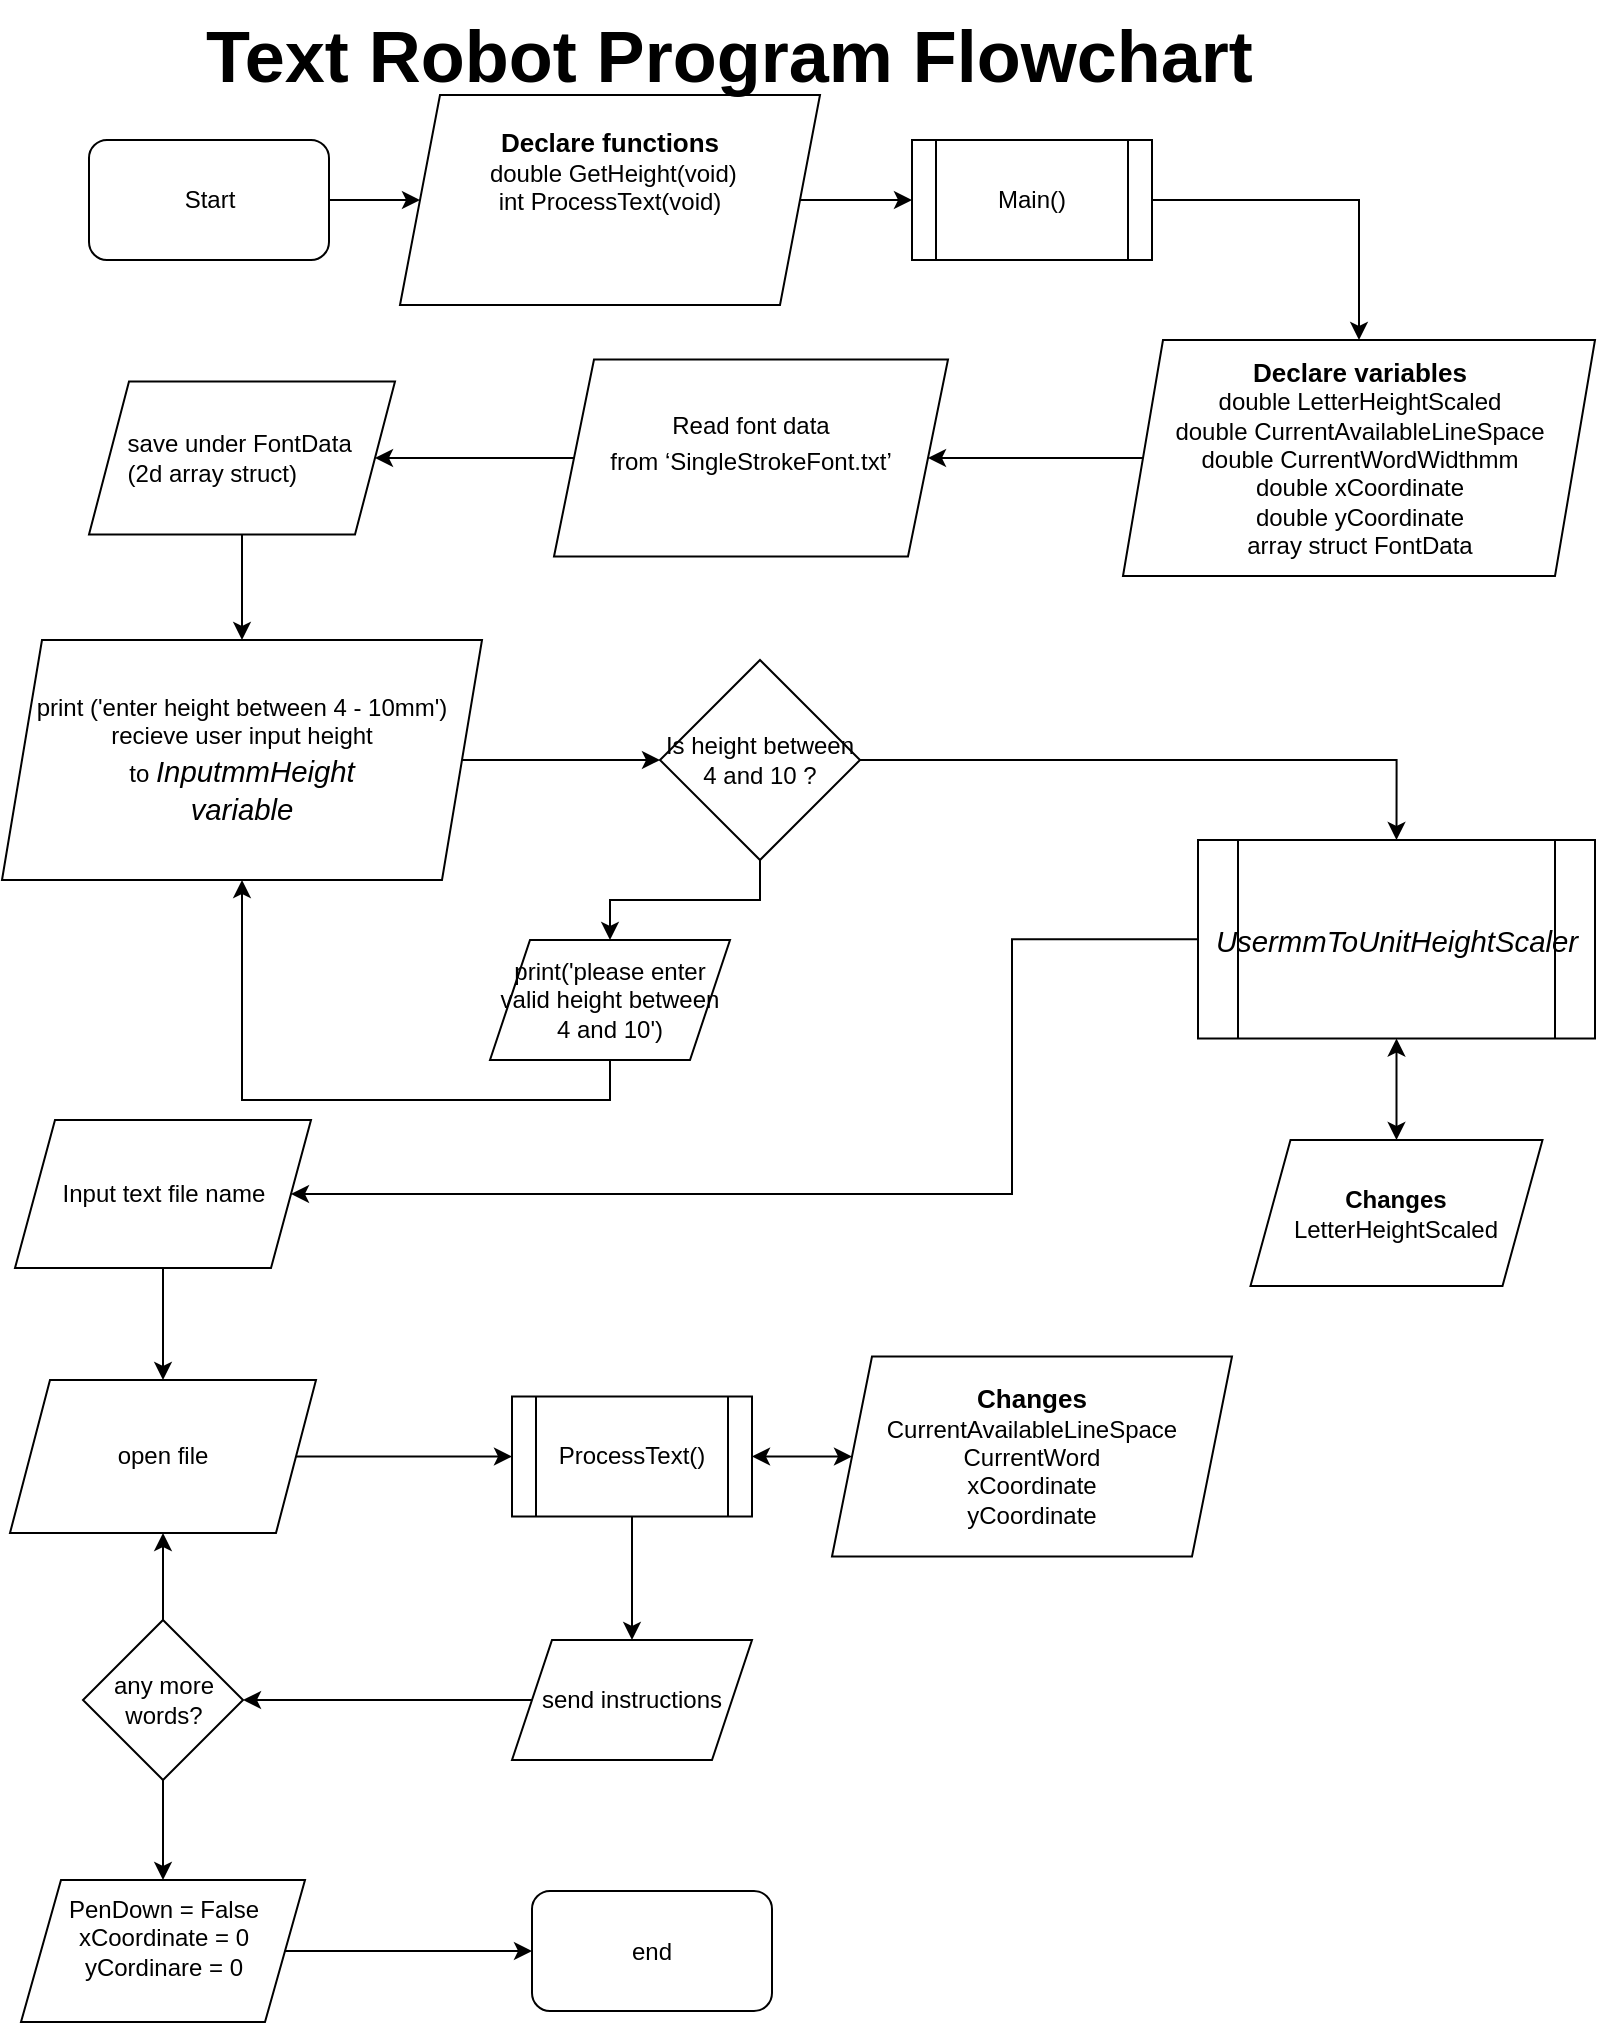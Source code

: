 <mxfile version="25.0.3" pages="3">
  <diagram name="Page-1" id="O9yYPY4qAZch_6_0QE-m">
    <mxGraphModel dx="1590" dy="1065" grid="1" gridSize="10" guides="1" tooltips="1" connect="1" arrows="1" fold="1" page="1" pageScale="1" pageWidth="827" pageHeight="1169" math="0" shadow="0">
      <root>
        <mxCell id="0" />
        <mxCell id="1" parent="0" />
        <mxCell id="RyT3h0q8uJ0lcJPvg5cY-3" style="edgeStyle=orthogonalEdgeStyle;rounded=0;orthogonalLoop=1;jettySize=auto;html=1;exitX=1;exitY=0.5;exitDx=0;exitDy=0;entryX=0;entryY=0.5;entryDx=0;entryDy=0;" parent="1" source="RyT3h0q8uJ0lcJPvg5cY-1" edge="1" target="PSvTm_7GEx3-Y-DfHrny-22">
          <mxGeometry relative="1" as="geometry">
            <mxPoint x="247.79" y="178" as="targetPoint" />
          </mxGeometry>
        </mxCell>
        <mxCell id="RyT3h0q8uJ0lcJPvg5cY-1" value="Start" style="rounded=1;whiteSpace=wrap;html=1;" parent="1" vertex="1">
          <mxGeometry x="48.5" y="120" width="120" height="60" as="geometry" />
        </mxCell>
        <mxCell id="vrVNIH4W_bRBh-lT8P56-4" style="edgeStyle=orthogonalEdgeStyle;rounded=0;orthogonalLoop=1;jettySize=auto;html=1;exitX=1;exitY=0.5;exitDx=0;exitDy=0;entryX=0;entryY=0.5;entryDx=0;entryDy=0;" parent="1" source="PSvTm_7GEx3-Y-DfHrny-22" target="vrVNIH4W_bRBh-lT8P56-1" edge="1">
          <mxGeometry relative="1" as="geometry" />
        </mxCell>
        <mxCell id="PSvTm_7GEx3-Y-DfHrny-22" value="&lt;b&gt;&lt;font style=&quot;font-size: 13px;&quot;&gt;Declare functions&lt;/font&gt;&lt;/b&gt;&lt;div&gt;&amp;nbsp;double GetHeight(void)&lt;/div&gt;&lt;div&gt;int ProcessText(void)&lt;br&gt;&lt;div&gt;&lt;br&gt;&lt;/div&gt;&lt;/div&gt;&lt;div&gt;&lt;br&gt;&lt;/div&gt;" style="whiteSpace=wrap;html=1;rounded=0;shape=parallelogram;backgroundOutline=1;perimeter=parallelogramPerimeter;fixedSize=1;" parent="1" vertex="1">
          <mxGeometry x="204" y="97.5" width="210" height="105" as="geometry" />
        </mxCell>
        <mxCell id="oYP-oFw4IIcHxhokV4HD-12" style="edgeStyle=orthogonalEdgeStyle;rounded=0;orthogonalLoop=1;jettySize=auto;html=1;exitX=0.5;exitY=1;exitDx=0;exitDy=0;entryX=0.5;entryY=0;entryDx=0;entryDy=0;startArrow=classic;startFill=1;" parent="1" source="PSvTm_7GEx3-Y-DfHrny-27" target="oYP-oFw4IIcHxhokV4HD-9" edge="1">
          <mxGeometry relative="1" as="geometry">
            <mxPoint x="746" y="1212.75" as="targetPoint" />
          </mxGeometry>
        </mxCell>
        <mxCell id="naP6y239zA4MuDU5f73d-7" style="edgeStyle=orthogonalEdgeStyle;rounded=0;orthogonalLoop=1;jettySize=auto;html=1;exitX=0;exitY=0.5;exitDx=0;exitDy=0;entryX=1;entryY=0.5;entryDx=0;entryDy=0;" parent="1" source="PSvTm_7GEx3-Y-DfHrny-27" target="oYP-oFw4IIcHxhokV4HD-14" edge="1">
          <mxGeometry relative="1" as="geometry">
            <Array as="points">
              <mxPoint x="510" y="520" />
              <mxPoint x="510" y="647" />
            </Array>
          </mxGeometry>
        </mxCell>
        <mxCell id="PSvTm_7GEx3-Y-DfHrny-27" value="&lt;i style=&quot;font-size: medium; text-align: start;&quot;&gt;&lt;span style=&quot;font-size: 11pt; line-height: 16.133px; font-family: Calibri, sans-serif;&quot;&gt;UsermmToUnitHeightScaler&lt;/span&gt;&lt;/i&gt;&lt;span style=&quot;font-size: medium; text-align: start;&quot;&gt;&lt;/span&gt;" style="shape=process;whiteSpace=wrap;html=1;backgroundOutline=1;" parent="1" vertex="1">
          <mxGeometry x="603" y="470" width="198.5" height="99.25" as="geometry" />
        </mxCell>
        <mxCell id="PSvTm_7GEx3-Y-DfHrny-44" style="edgeStyle=orthogonalEdgeStyle;rounded=0;orthogonalLoop=1;jettySize=auto;html=1;exitX=0.5;exitY=1;exitDx=0;exitDy=0;entryX=0.5;entryY=0;entryDx=0;entryDy=0;" parent="1" source="PSvTm_7GEx3-Y-DfHrny-37" target="PSvTm_7GEx3-Y-DfHrny-42" edge="1">
          <mxGeometry relative="1" as="geometry" />
        </mxCell>
        <mxCell id="oYP-oFw4IIcHxhokV4HD-11" style="edgeStyle=orthogonalEdgeStyle;rounded=0;orthogonalLoop=1;jettySize=auto;html=1;exitX=1;exitY=0.5;exitDx=0;exitDy=0;entryX=0;entryY=0.5;entryDx=0;entryDy=0;startArrow=classic;startFill=1;" parent="1" source="PSvTm_7GEx3-Y-DfHrny-37" target="oYP-oFw4IIcHxhokV4HD-7" edge="1">
          <mxGeometry relative="1" as="geometry" />
        </mxCell>
        <mxCell id="PSvTm_7GEx3-Y-DfHrny-37" value="ProcessText()" style="shape=process;whiteSpace=wrap;html=1;backgroundOutline=1;" parent="1" vertex="1">
          <mxGeometry x="260" y="748.25" width="120" height="60" as="geometry" />
        </mxCell>
        <mxCell id="oYP-oFw4IIcHxhokV4HD-18" style="edgeStyle=orthogonalEdgeStyle;rounded=0;orthogonalLoop=1;jettySize=auto;html=1;exitX=0.5;exitY=1;exitDx=0;exitDy=0;entryX=0.5;entryY=0;entryDx=0;entryDy=0;" parent="1" source="PSvTm_7GEx3-Y-DfHrny-38" target="PSvTm_7GEx3-Y-DfHrny-45" edge="1">
          <mxGeometry relative="1" as="geometry" />
        </mxCell>
        <mxCell id="oYP-oFw4IIcHxhokV4HD-21" style="edgeStyle=orthogonalEdgeStyle;rounded=0;orthogonalLoop=1;jettySize=auto;html=1;exitX=0.5;exitY=0;exitDx=0;exitDy=0;entryX=0.5;entryY=1;entryDx=0;entryDy=0;" parent="1" source="PSvTm_7GEx3-Y-DfHrny-38" target="PSvTm_7GEx3-Y-DfHrny-36" edge="1">
          <mxGeometry relative="1" as="geometry" />
        </mxCell>
        <mxCell id="PSvTm_7GEx3-Y-DfHrny-38" value="any more words?" style="rhombus;whiteSpace=wrap;html=1;" parent="1" vertex="1">
          <mxGeometry x="45.5" y="860" width="80" height="80" as="geometry" />
        </mxCell>
        <mxCell id="PSvTm_7GEx3-Y-DfHrny-43" style="edgeStyle=orthogonalEdgeStyle;rounded=0;orthogonalLoop=1;jettySize=auto;html=1;exitX=0;exitY=0.5;exitDx=0;exitDy=0;entryX=1;entryY=0.5;entryDx=0;entryDy=0;" parent="1" source="PSvTm_7GEx3-Y-DfHrny-42" target="PSvTm_7GEx3-Y-DfHrny-38" edge="1">
          <mxGeometry relative="1" as="geometry" />
        </mxCell>
        <mxCell id="PSvTm_7GEx3-Y-DfHrny-42" value="send instructions" style="shape=parallelogram;perimeter=parallelogramPerimeter;whiteSpace=wrap;html=1;fixedSize=1;" parent="1" vertex="1">
          <mxGeometry x="260" y="870" width="120" height="60" as="geometry" />
        </mxCell>
        <mxCell id="jaymxbTakEcgR-LR3NsR-32" style="edgeStyle=orthogonalEdgeStyle;rounded=0;orthogonalLoop=1;jettySize=auto;html=1;exitX=1;exitY=0.5;exitDx=0;exitDy=0;entryX=0;entryY=0.5;entryDx=0;entryDy=0;" edge="1" parent="1" source="PSvTm_7GEx3-Y-DfHrny-45" target="PSvTm_7GEx3-Y-DfHrny-46">
          <mxGeometry relative="1" as="geometry" />
        </mxCell>
        <mxCell id="PSvTm_7GEx3-Y-DfHrny-45" value="&lt;div&gt;PenDown = False&lt;br&gt;&lt;/div&gt;xCoordinate = 0&lt;div&gt;yCordinare = 0&lt;/div&gt;&lt;div&gt;&lt;br&gt;&lt;/div&gt;" style="shape=parallelogram;perimeter=parallelogramPerimeter;whiteSpace=wrap;html=1;fixedSize=1;" parent="1" vertex="1">
          <mxGeometry x="14.5" y="990" width="142" height="71" as="geometry" />
        </mxCell>
        <mxCell id="PSvTm_7GEx3-Y-DfHrny-46" value="end" style="rounded=1;whiteSpace=wrap;html=1;" parent="1" vertex="1">
          <mxGeometry x="270" y="995.5" width="120" height="60" as="geometry" />
        </mxCell>
        <mxCell id="jaymxbTakEcgR-LR3NsR-31" style="edgeStyle=orthogonalEdgeStyle;rounded=0;orthogonalLoop=1;jettySize=auto;html=1;exitX=1;exitY=0.5;exitDx=0;exitDy=0;" edge="1" parent="1" source="PSvTm_7GEx3-Y-DfHrny-36" target="PSvTm_7GEx3-Y-DfHrny-37">
          <mxGeometry relative="1" as="geometry" />
        </mxCell>
        <mxCell id="PSvTm_7GEx3-Y-DfHrny-36" value="open file" style="shape=parallelogram;perimeter=parallelogramPerimeter;whiteSpace=wrap;html=1;fixedSize=1;" parent="1" vertex="1">
          <mxGeometry x="9" y="740" width="153" height="76.5" as="geometry" />
        </mxCell>
        <mxCell id="oYP-oFw4IIcHxhokV4HD-7" value="&lt;b&gt;&lt;font style=&quot;font-size: 13px;&quot;&gt;Changes&lt;/font&gt;&lt;/b&gt;&lt;div&gt;CurrentAvailableLineSpace&lt;/div&gt;&lt;div&gt;CurrentWord&lt;br&gt;&lt;div&gt;xCoordinate&lt;/div&gt;&lt;div&gt;yCoordinate&lt;/div&gt;&lt;/div&gt;" style="shape=parallelogram;perimeter=parallelogramPerimeter;whiteSpace=wrap;html=1;fixedSize=1;" parent="1" vertex="1">
          <mxGeometry x="420" y="728.25" width="200" height="100" as="geometry" />
        </mxCell>
        <mxCell id="oYP-oFw4IIcHxhokV4HD-9" value="&lt;b&gt;Changes&lt;/b&gt;&lt;div&gt;LetterHeightScaled&lt;br&gt;&lt;/div&gt;" style="shape=parallelogram;perimeter=parallelogramPerimeter;whiteSpace=wrap;html=1;fixedSize=1;" parent="1" vertex="1">
          <mxGeometry x="629.25" y="620" width="146" height="73" as="geometry" />
        </mxCell>
        <mxCell id="jaymxbTakEcgR-LR3NsR-30" style="edgeStyle=orthogonalEdgeStyle;rounded=0;orthogonalLoop=1;jettySize=auto;html=1;exitX=0.5;exitY=1;exitDx=0;exitDy=0;entryX=0.5;entryY=0;entryDx=0;entryDy=0;" edge="1" parent="1" source="oYP-oFw4IIcHxhokV4HD-14" target="PSvTm_7GEx3-Y-DfHrny-36">
          <mxGeometry relative="1" as="geometry" />
        </mxCell>
        <mxCell id="oYP-oFw4IIcHxhokV4HD-14" value="Input text file name" style="shape=parallelogram;perimeter=parallelogramPerimeter;whiteSpace=wrap;html=1;fixedSize=1;" parent="1" vertex="1">
          <mxGeometry x="11.5" y="610" width="148" height="74" as="geometry" />
        </mxCell>
        <mxCell id="oYP-oFw4IIcHxhokV4HD-19" value="&lt;h1 style=&quot;margin-top: 0px;&quot;&gt;Text Robot Program Flowchart&lt;/h1&gt;" style="text;html=1;whiteSpace=wrap;overflow=hidden;rounded=0;fontSize=18;" parent="1" vertex="1">
          <mxGeometry x="105" y="50" width="617.57" height="110" as="geometry" />
        </mxCell>
        <mxCell id="vrVNIH4W_bRBh-lT8P56-7" style="edgeStyle=orthogonalEdgeStyle;rounded=0;orthogonalLoop=1;jettySize=auto;html=1;exitX=1;exitY=0.5;exitDx=0;exitDy=0;entryX=0.5;entryY=0;entryDx=0;entryDy=0;" parent="1" source="vrVNIH4W_bRBh-lT8P56-1" target="vrVNIH4W_bRBh-lT8P56-6" edge="1">
          <mxGeometry relative="1" as="geometry">
            <mxPoint x="1250" y="102.5" as="targetPoint" />
          </mxGeometry>
        </mxCell>
        <mxCell id="vrVNIH4W_bRBh-lT8P56-1" value="Main()" style="rounded=0;whiteSpace=wrap;html=1;shape=process;backgroundOutline=1;" parent="1" vertex="1">
          <mxGeometry x="460" y="120" width="120" height="60" as="geometry" />
        </mxCell>
        <mxCell id="jaymxbTakEcgR-LR3NsR-28" style="edgeStyle=orthogonalEdgeStyle;rounded=0;orthogonalLoop=1;jettySize=auto;html=1;exitX=0;exitY=0.5;exitDx=0;exitDy=0;entryX=1;entryY=0.5;entryDx=0;entryDy=0;" edge="1" parent="1" source="vrVNIH4W_bRBh-lT8P56-6" target="naP6y239zA4MuDU5f73d-1">
          <mxGeometry relative="1" as="geometry" />
        </mxCell>
        <mxCell id="vrVNIH4W_bRBh-lT8P56-6" value="&lt;b&gt;&lt;font style=&quot;font-size: 13px;&quot;&gt;Declare variables&lt;/font&gt;&lt;/b&gt;&lt;div&gt;double LetterHeightScaled&lt;/div&gt;&lt;div&gt;double CurrentAvailableLineSpace&lt;/div&gt;&lt;div&gt;double CurrentWordWidthmm&lt;/div&gt;&lt;div&gt;double xCoordinate&lt;/div&gt;&lt;div&gt;double yCoordinate&lt;/div&gt;&lt;div&gt;array struct FontData&lt;/div&gt;" style="shape=parallelogram;perimeter=parallelogramPerimeter;whiteSpace=wrap;html=1;fixedSize=1;rounded=0;" parent="1" vertex="1">
          <mxGeometry x="565.5" y="220" width="236" height="118" as="geometry" />
        </mxCell>
        <mxCell id="naP6y239zA4MuDU5f73d-3" value="" style="edgeStyle=orthogonalEdgeStyle;rounded=0;orthogonalLoop=1;jettySize=auto;html=1;startArrow=none;startFill=0;entryX=1;entryY=0.5;entryDx=0;entryDy=0;" parent="1" source="naP6y239zA4MuDU5f73d-1" target="naP6y239zA4MuDU5f73d-2" edge="1">
          <mxGeometry relative="1" as="geometry" />
        </mxCell>
        <mxCell id="naP6y239zA4MuDU5f73d-1" value="Read font data from&amp;nbsp;&lt;span style=&quot;text-align: start; line-height: 14.267px; font-family: Verdana, sans-serif;&quot;&gt;&lt;font&gt;‘SingleStrokeFont.txt’&lt;/font&gt;&lt;/span&gt;&lt;span style=&quot;font-size: medium; text-align: start;&quot;&gt;&lt;/span&gt;&lt;div style=&quot;text-align: start;&quot;&gt;&lt;br&gt;&lt;/div&gt;" style="shape=parallelogram;perimeter=parallelogramPerimeter;whiteSpace=wrap;html=1;fixedSize=1;" parent="1" vertex="1">
          <mxGeometry x="281" y="229.75" width="197" height="98.5" as="geometry" />
        </mxCell>
        <mxCell id="jaymxbTakEcgR-LR3NsR-24" style="edgeStyle=orthogonalEdgeStyle;rounded=0;orthogonalLoop=1;jettySize=auto;html=1;exitX=0.5;exitY=1;exitDx=0;exitDy=0;entryX=0.5;entryY=0;entryDx=0;entryDy=0;" edge="1" parent="1" source="naP6y239zA4MuDU5f73d-2" target="jaymxbTakEcgR-LR3NsR-18">
          <mxGeometry relative="1" as="geometry">
            <mxPoint x="125.5" y="370.75" as="targetPoint" />
          </mxGeometry>
        </mxCell>
        <mxCell id="naP6y239zA4MuDU5f73d-2" value="&lt;div style=&quot;text-align: start;&quot;&gt;save under FontData&amp;nbsp;&lt;/div&gt;&lt;div style=&quot;text-align: start;&quot;&gt;(2d array struct)&lt;/div&gt;" style="shape=parallelogram;perimeter=parallelogramPerimeter;whiteSpace=wrap;html=1;fixedSize=1;" parent="1" vertex="1">
          <mxGeometry x="48.5" y="240.75" width="153" height="76.5" as="geometry" />
        </mxCell>
        <mxCell id="jaymxbTakEcgR-LR3NsR-17" style="edgeStyle=orthogonalEdgeStyle;rounded=0;orthogonalLoop=1;jettySize=auto;html=1;exitX=1;exitY=0.5;exitDx=0;exitDy=0;entryX=0;entryY=0.5;entryDx=0;entryDy=0;" edge="1" parent="1" source="jaymxbTakEcgR-LR3NsR-18" target="jaymxbTakEcgR-LR3NsR-20">
          <mxGeometry relative="1" as="geometry" />
        </mxCell>
        <mxCell id="jaymxbTakEcgR-LR3NsR-18" value="print (&#39;enter height between 4 - 10mm&#39;)&lt;div&gt;recieve user input height to&amp;nbsp;&lt;i style=&quot;background-color: initial; font-size: medium; text-align: start;&quot;&gt;&lt;span style=&quot;font-size: 11pt; line-height: 16.133px; font-family: Calibri, sans-serif;&quot;&gt;InputmmHeight&lt;/span&gt;&lt;/i&gt;&lt;/div&gt;&lt;div&gt;&lt;i style=&quot;background-color: initial; font-size: medium; text-align: start;&quot;&gt;&lt;span style=&quot;font-size: 11pt; line-height: 16.133px; font-family: Calibri, sans-serif;&quot;&gt;variable&lt;/span&gt;&lt;/i&gt;&lt;/div&gt;&lt;span style=&quot;font-size: medium; text-align: start;&quot;&gt;&lt;/span&gt;" style="shape=parallelogram;perimeter=parallelogramPerimeter;whiteSpace=wrap;html=1;fixedSize=1;" vertex="1" parent="1">
          <mxGeometry x="5" y="370" width="240" height="120" as="geometry" />
        </mxCell>
        <mxCell id="jaymxbTakEcgR-LR3NsR-19" style="edgeStyle=orthogonalEdgeStyle;rounded=0;orthogonalLoop=1;jettySize=auto;html=1;exitX=0.5;exitY=1;exitDx=0;exitDy=0;entryX=0.5;entryY=0;entryDx=0;entryDy=0;" edge="1" parent="1" source="jaymxbTakEcgR-LR3NsR-20" target="jaymxbTakEcgR-LR3NsR-23">
          <mxGeometry relative="1" as="geometry">
            <mxPoint x="310" y="645" as="targetPoint" />
          </mxGeometry>
        </mxCell>
        <mxCell id="jaymxbTakEcgR-LR3NsR-29" style="edgeStyle=orthogonalEdgeStyle;rounded=0;orthogonalLoop=1;jettySize=auto;html=1;exitX=1;exitY=0.5;exitDx=0;exitDy=0;entryX=0.5;entryY=0;entryDx=0;entryDy=0;" edge="1" parent="1" source="jaymxbTakEcgR-LR3NsR-20" target="PSvTm_7GEx3-Y-DfHrny-27">
          <mxGeometry relative="1" as="geometry" />
        </mxCell>
        <mxCell id="jaymxbTakEcgR-LR3NsR-20" value="Is height between 4 and 10 ?" style="rhombus;whiteSpace=wrap;html=1;" vertex="1" parent="1">
          <mxGeometry x="334" y="380" width="100" height="100" as="geometry" />
        </mxCell>
        <mxCell id="jaymxbTakEcgR-LR3NsR-22" style="edgeStyle=orthogonalEdgeStyle;rounded=0;orthogonalLoop=1;jettySize=auto;html=1;exitX=0.5;exitY=1;exitDx=0;exitDy=0;entryX=0.5;entryY=1;entryDx=0;entryDy=0;" edge="1" parent="1" source="jaymxbTakEcgR-LR3NsR-23" target="jaymxbTakEcgR-LR3NsR-18">
          <mxGeometry relative="1" as="geometry" />
        </mxCell>
        <mxCell id="jaymxbTakEcgR-LR3NsR-23" value="print(&#39;please enter valid height between 4 and 10&#39;)" style="shape=parallelogram;perimeter=parallelogramPerimeter;whiteSpace=wrap;html=1;fixedSize=1;" vertex="1" parent="1">
          <mxGeometry x="249" y="520" width="120" height="60" as="geometry" />
        </mxCell>
      </root>
    </mxGraphModel>
  </diagram>
  <diagram id="rnZnNiLrRkfmeJ1iTpo8" name="Page-2">
    <mxGraphModel dx="954" dy="639" grid="1" gridSize="10" guides="1" tooltips="1" connect="1" arrows="1" fold="1" page="1" pageScale="1" pageWidth="827" pageHeight="1169" math="0" shadow="0">
      <root>
        <mxCell id="0" />
        <mxCell id="1" parent="0" />
        <mxCell id="WZK3O7w4llL-K0ui3LTR-3" style="edgeStyle=orthogonalEdgeStyle;rounded=0;orthogonalLoop=1;jettySize=auto;html=1;exitX=1;exitY=0.5;exitDx=0;exitDy=0;entryX=0;entryY=0.5;entryDx=0;entryDy=0;" parent="1" source="nWOsjJTy5GrBwk9Dym0t-11" target="a2E5ijAHfJek6qGxfJAZ-1" edge="1">
          <mxGeometry relative="1" as="geometry" />
        </mxCell>
        <mxCell id="nWOsjJTy5GrBwk9Dym0t-11" value="ProcessText()" style="shape=process;whiteSpace=wrap;html=1;backgroundOutline=1;" parent="1" vertex="1">
          <mxGeometry x="60" y="135" width="160" height="80" as="geometry" />
        </mxCell>
        <mxCell id="a2E5ijAHfJek6qGxfJAZ-3" style="edgeStyle=orthogonalEdgeStyle;rounded=0;orthogonalLoop=1;jettySize=auto;html=1;exitX=1;exitY=0.5;exitDx=0;exitDy=0;entryX=0.5;entryY=0;entryDx=0;entryDy=0;" parent="1" source="a2E5ijAHfJek6qGxfJAZ-1" target="a2E5ijAHfJek6qGxfJAZ-2" edge="1">
          <mxGeometry relative="1" as="geometry" />
        </mxCell>
        <mxCell id="a2E5ijAHfJek6qGxfJAZ-1" value="read first instruction and&amp;nbsp;&lt;div&gt;create 3 dimensional struct of int with number of rows dependent of moves needed to draw letter&lt;/div&gt;" style="shape=parallelogram;perimeter=parallelogramPerimeter;whiteSpace=wrap;html=1;fixedSize=1;" parent="1" vertex="1">
          <mxGeometry x="290" y="115" width="240" height="120" as="geometry" />
        </mxCell>
        <mxCell id="a2E5ijAHfJek6qGxfJAZ-7" style="edgeStyle=orthogonalEdgeStyle;rounded=0;orthogonalLoop=1;jettySize=auto;html=1;exitX=0.5;exitY=1;exitDx=0;exitDy=0;entryX=0.5;entryY=0;entryDx=0;entryDy=0;" parent="1" source="a2E5ijAHfJek6qGxfJAZ-2" target="a2E5ijAHfJek6qGxfJAZ-8" edge="1">
          <mxGeometry relative="1" as="geometry">
            <mxPoint x="514.667" y="415" as="targetPoint" />
          </mxGeometry>
        </mxCell>
        <mxCell id="a2E5ijAHfJek6qGxfJAZ-2" value="read next instruction&lt;div&gt;and increment WordWidth&lt;/div&gt;" style="shape=parallelogram;perimeter=parallelogramPerimeter;whiteSpace=wrap;html=1;fixedSize=1;" parent="1" vertex="1">
          <mxGeometry x="644" y="250" width="140.14" height="80" as="geometry" />
        </mxCell>
        <mxCell id="a2E5ijAHfJek6qGxfJAZ-6" style="edgeStyle=orthogonalEdgeStyle;rounded=0;orthogonalLoop=1;jettySize=auto;html=1;exitX=0.5;exitY=-0.075;exitDx=0;exitDy=0;entryX=0;entryY=0.5;entryDx=0;entryDy=0;exitPerimeter=0;" parent="1" source="a2E5ijAHfJek6qGxfJAZ-4" target="a2E5ijAHfJek6qGxfJAZ-2" edge="1">
          <mxGeometry relative="1" as="geometry">
            <Array as="points">
              <mxPoint x="50" y="290" />
            </Array>
          </mxGeometry>
        </mxCell>
        <mxCell id="WZK3O7w4llL-K0ui3LTR-4" value="NO" style="edgeLabel;html=1;align=center;verticalAlign=middle;resizable=0;points=[];" parent="a2E5ijAHfJek6qGxfJAZ-6" vertex="1" connectable="0">
          <mxGeometry x="-0.282" y="1" relative="1" as="geometry">
            <mxPoint as="offset" />
          </mxGeometry>
        </mxCell>
        <mxCell id="a2E5ijAHfJek6qGxfJAZ-10" style="edgeStyle=orthogonalEdgeStyle;rounded=0;orthogonalLoop=1;jettySize=auto;html=1;exitX=0.5;exitY=1;exitDx=0;exitDy=0;entryX=0;entryY=0.5;entryDx=0;entryDy=0;" parent="1" source="a2E5ijAHfJek6qGxfJAZ-4" target="a2E5ijAHfJek6qGxfJAZ-11" edge="1">
          <mxGeometry relative="1" as="geometry">
            <mxPoint x="474" y="705" as="targetPoint" />
          </mxGeometry>
        </mxCell>
        <mxCell id="WZK3O7w4llL-K0ui3LTR-5" value="YES" style="edgeLabel;html=1;align=center;verticalAlign=middle;resizable=0;points=[];" parent="a2E5ijAHfJek6qGxfJAZ-10" vertex="1" connectable="0">
          <mxGeometry x="-0.822" y="-3" relative="1" as="geometry">
            <mxPoint as="offset" />
          </mxGeometry>
        </mxCell>
        <mxCell id="a2E5ijAHfJek6qGxfJAZ-4" value="end of&lt;div&gt;word ?&lt;/div&gt;" style="rhombus;whiteSpace=wrap;html=1;" parent="1" vertex="1">
          <mxGeometry x="10" y="355" width="80" height="80" as="geometry" />
        </mxCell>
        <mxCell id="a2E5ijAHfJek6qGxfJAZ-9" style="edgeStyle=orthogonalEdgeStyle;rounded=0;orthogonalLoop=1;jettySize=auto;html=1;exitX=0;exitY=0.5;exitDx=0;exitDy=0;entryX=1;entryY=0.5;entryDx=0;entryDy=0;" parent="1" source="a2E5ijAHfJek6qGxfJAZ-8" target="a2E5ijAHfJek6qGxfJAZ-4" edge="1">
          <mxGeometry relative="1" as="geometry">
            <mxPoint x="200" y="635" as="targetPoint" />
          </mxGeometry>
        </mxCell>
        <mxCell id="a2E5ijAHfJek6qGxfJAZ-8" value="append (x,y,z) move&amp;nbsp;&lt;div&gt;instruction to struct array&lt;/div&gt;" style="shape=parallelogram;perimeter=parallelogramPerimeter;whiteSpace=wrap;html=1;fixedSize=1;" parent="1" vertex="1">
          <mxGeometry x="624.07" y="410" width="180" height="90" as="geometry" />
        </mxCell>
        <mxCell id="a2E5ijAHfJek6qGxfJAZ-14" style="edgeStyle=orthogonalEdgeStyle;rounded=0;orthogonalLoop=1;jettySize=auto;html=1;exitX=1;exitY=0.5;exitDx=0;exitDy=0;" parent="1" source="a2E5ijAHfJek6qGxfJAZ-11" target="a2E5ijAHfJek6qGxfJAZ-15" edge="1">
          <mxGeometry relative="1" as="geometry">
            <mxPoint x="194" y="845" as="targetPoint" />
          </mxGeometry>
        </mxCell>
        <mxCell id="WZK3O7w4llL-K0ui3LTR-6" style="edgeStyle=orthogonalEdgeStyle;rounded=0;orthogonalLoop=1;jettySize=auto;html=1;exitX=0.5;exitY=1;exitDx=0;exitDy=0;" parent="1" source="a2E5ijAHfJek6qGxfJAZ-11" edge="1">
          <mxGeometry relative="1" as="geometry">
            <mxPoint x="310" y="900" as="targetPoint" />
          </mxGeometry>
        </mxCell>
        <mxCell id="a2E5ijAHfJek6qGxfJAZ-11" value="word width greater than available width" style="rhombus;whiteSpace=wrap;html=1;" parent="1" vertex="1">
          <mxGeometry x="70" y="460" width="270" height="270" as="geometry" />
        </mxCell>
        <mxCell id="a2E5ijAHfJek6qGxfJAZ-15" value="-5 from y reference coordinate&lt;div&gt;set available width to max&lt;/div&gt;" style="shape=parallelogram;perimeter=parallelogramPerimeter;whiteSpace=wrap;html=1;fixedSize=1;" parent="1" vertex="1">
          <mxGeometry x="570" y="547.5" width="190" height="95" as="geometry" />
        </mxCell>
        <mxCell id="h7_YX3KfGsT8fggZU_o3-2" value="&lt;h1 style=&quot;margin-top: 0px;&quot;&gt;Functions and Struct&lt;/h1&gt;" style="text;html=1;whiteSpace=wrap;overflow=hidden;rounded=0;fontSize=18;" parent="1" vertex="1">
          <mxGeometry x="241.215" y="20" width="617.57" height="110" as="geometry" />
        </mxCell>
      </root>
    </mxGraphModel>
  </diagram>
  <diagram id="3I6qizGgRcAfM4pI56lu" name="Page-3">
    <mxGraphModel dx="954" dy="639" grid="1" gridSize="10" guides="1" tooltips="1" connect="1" arrows="1" fold="1" page="1" pageScale="1" pageWidth="827" pageHeight="1169" math="0" shadow="0">
      <root>
        <mxCell id="0" />
        <mxCell id="1" parent="0" />
        <mxCell id="XydtvAnNARsTBT_Fbbyh-1" style="edgeStyle=orthogonalEdgeStyle;rounded=0;orthogonalLoop=1;jettySize=auto;html=1;exitX=1;exitY=0.5;exitDx=0;exitDy=0;entryX=0.5;entryY=0;entryDx=0;entryDy=0;" edge="1" parent="1" source="XydtvAnNARsTBT_Fbbyh-2" target="XydtvAnNARsTBT_Fbbyh-6">
          <mxGeometry relative="1" as="geometry">
            <mxPoint x="300" y="175" as="targetPoint" />
          </mxGeometry>
        </mxCell>
        <mxCell id="XydtvAnNARsTBT_Fbbyh-2" value="GetHeight()" style="shape=process;whiteSpace=wrap;html=1;backgroundOutline=1;" vertex="1" parent="1">
          <mxGeometry x="60" y="135" width="160" height="80" as="geometry" />
        </mxCell>
        <mxCell id="kSsEFCNMWo9w-1se9o6a-7" style="edgeStyle=orthogonalEdgeStyle;rounded=0;orthogonalLoop=1;jettySize=auto;html=1;exitX=0.5;exitY=1;exitDx=0;exitDy=0;" edge="1" parent="1" source="XydtvAnNARsTBT_Fbbyh-6" target="kSsEFCNMWo9w-1se9o6a-8">
          <mxGeometry relative="1" as="geometry">
            <mxPoint x="600" y="500" as="targetPoint" />
          </mxGeometry>
        </mxCell>
        <mxCell id="XydtvAnNARsTBT_Fbbyh-6" value="set InputnnHeight /18&amp;nbsp;&lt;div&gt;to&amp;nbsp;&lt;i style=&quot;background-color: initial; font-size: medium; text-align: start;&quot;&gt;&lt;span style=&quot;font-size: 11pt; line-height: 16.133px; font-family: Calibri, sans-serif;&quot;&gt;OutputScaledHeight&lt;/span&gt;&lt;/i&gt;&lt;/div&gt;&lt;div&gt;&lt;i style=&quot;background-color: initial; font-size: medium; text-align: start;&quot;&gt;&lt;span style=&quot;font-size: 11pt; line-height: 16.133px; font-family: Calibri, sans-serif;&quot;&gt;pointer&lt;/span&gt;&lt;/i&gt;&lt;/div&gt;&lt;span style=&quot;font-size: medium; text-align: start;&quot;&gt;&lt;/span&gt;" style="shape=parallelogram;perimeter=parallelogramPerimeter;whiteSpace=wrap;html=1;fixedSize=1;" vertex="1" parent="1">
          <mxGeometry x="680" y="300" width="166.42" height="95" as="geometry" />
        </mxCell>
        <mxCell id="XydtvAnNARsTBT_Fbbyh-18" value="&lt;h1 style=&quot;margin-top: 0px;&quot;&gt;Functions and Struct&lt;/h1&gt;" style="text;html=1;whiteSpace=wrap;overflow=hidden;rounded=0;fontSize=18;" vertex="1" parent="1">
          <mxGeometry x="241.21" y="20" width="617.57" height="60" as="geometry" />
        </mxCell>
        <mxCell id="kSsEFCNMWo9w-1se9o6a-10" style="edgeStyle=orthogonalEdgeStyle;rounded=0;orthogonalLoop=1;jettySize=auto;html=1;exitX=0.5;exitY=1;exitDx=0;exitDy=0;entryX=0.5;entryY=0;entryDx=0;entryDy=0;" edge="1" parent="1" source="kSsEFCNMWo9w-1se9o6a-8" target="kSsEFCNMWo9w-1se9o6a-9">
          <mxGeometry relative="1" as="geometry" />
        </mxCell>
        <mxCell id="kSsEFCNMWo9w-1se9o6a-8" value="return 0" style="shape=parallelogram;perimeter=parallelogramPerimeter;whiteSpace=wrap;html=1;fixedSize=1;" vertex="1" parent="1">
          <mxGeometry x="540" y="470" width="120" height="60" as="geometry" />
        </mxCell>
        <mxCell id="kSsEFCNMWo9w-1se9o6a-9" value="end" style="rounded=1;whiteSpace=wrap;html=1;" vertex="1" parent="1">
          <mxGeometry x="530" y="600" width="120" height="60" as="geometry" />
        </mxCell>
      </root>
    </mxGraphModel>
  </diagram>
</mxfile>
